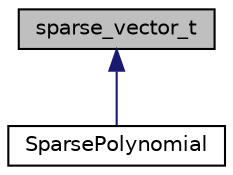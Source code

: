 digraph "sparse_vector_t"
{
  edge [fontname="Helvetica",fontsize="10",labelfontname="Helvetica",labelfontsize="10"];
  node [fontname="Helvetica",fontsize="10",shape=record];
  Node0 [label="sparse_vector_t",height=0.2,width=0.4,color="black", fillcolor="grey75", style="filled", fontcolor="black"];
  Node0 -> Node1 [dir="back",color="midnightblue",fontsize="10",style="solid"];
  Node1 [label="SparsePolynomial",height=0.2,width=0.4,color="black", fillcolor="white", style="filled",URL="$classSparsePolynomial.html"];
}
